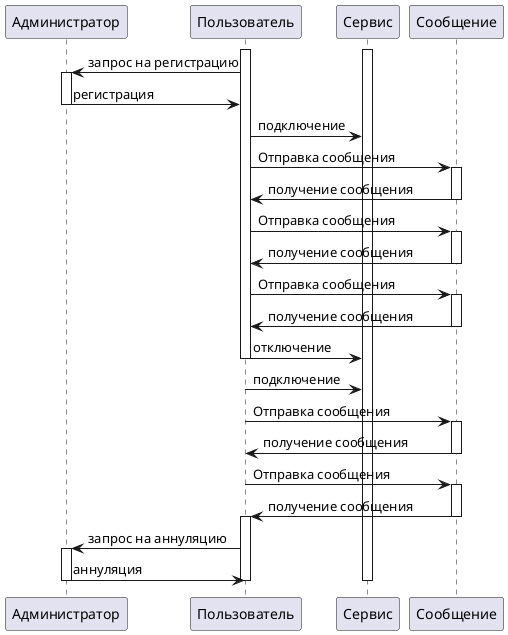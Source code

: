 @startuml
participant Администратор
participant Пользователь
participant Сервис
participant Сообщение
activate Сервис
activate Пользователь
Пользователь -> Администратор: запрос на регистрацию
activate Администратор
Администратор -> Пользователь: регистрация 
deactivate Администратор
Пользователь -> Сервис: подключение
Пользователь -> Сообщение: Отправка сообщения
activate Сообщение
Сообщение -> Пользователь: получение сообщения
deactivate Сообщение 
Пользователь -> Сообщение: Отправка сообщения
activate Сообщение
Сообщение -> Пользователь: получение сообщения
deactivate Сообщение 
Пользователь -> Сообщение: Отправка сообщения
activate Сообщение
Сообщение -> Пользователь: получение сообщения
deactivate Сообщение 
Пользователь -> Сервис: отключение
deactivate Пользователь
Пользователь -> Сервис: подключение
Пользователь -> Сообщение: Отправка сообщения
activate Сообщение
Сообщение -> Пользователь: получение сообщения
deactivate Сообщение 
Пользователь -> Сообщение: Отправка сообщения
activate Сообщение
Сообщение -> Пользователь: получение сообщения
deactivate Сообщение
activate  Пользователь
Пользователь -> Администратор: запрос на аннуляцию
activate Администратор
Администратор -> Пользователь: аннуляция
deactivate Администратор
deactivate Пользователь
deactivate Сервис
@enduml

@startuml

node Пользователь
node Администратор
database Сервис
database Сообщение 
Пользователь .. Администратор: запрос на регистрацию/аннуляцию
Администратор - Пользователь: регистрация/аннулция
Пользователь - Сервис: подключение
Пользователь .. Сервис: отключение
Пользователь - Сообщение: отправка
Пользователь .. Сообщение: получение

@enduml
